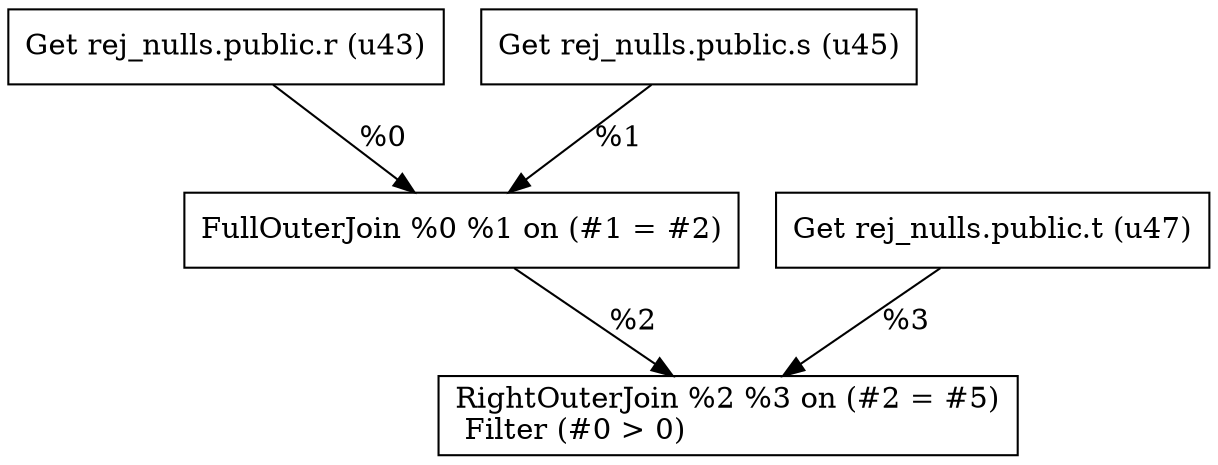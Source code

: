 digraph G {
    node0 [shape = record, label=" Get rej_nulls.public.r (u43)\l"]
    node1 [shape = record, label=" Get rej_nulls.public.s (u45)\l"]
    node2 [shape = record, label=" FullOuterJoin %0 %1 on (#1 = #2)\l"]
    node3 [shape = record, label=" Get rej_nulls.public.t (u47)\l"]
    node4 [shape = record, label=" RightOuterJoin %2 %3 on (#2 = #5)\l Filter (#0 \> 0)\l"]
    node1 -> node2 [label = "%1\l"]
    node2 -> node4 [label = "%2\l"]
    node0 -> node2 [label = "%0\l"]
    node3 -> node4 [label = "%3\l"]
}
